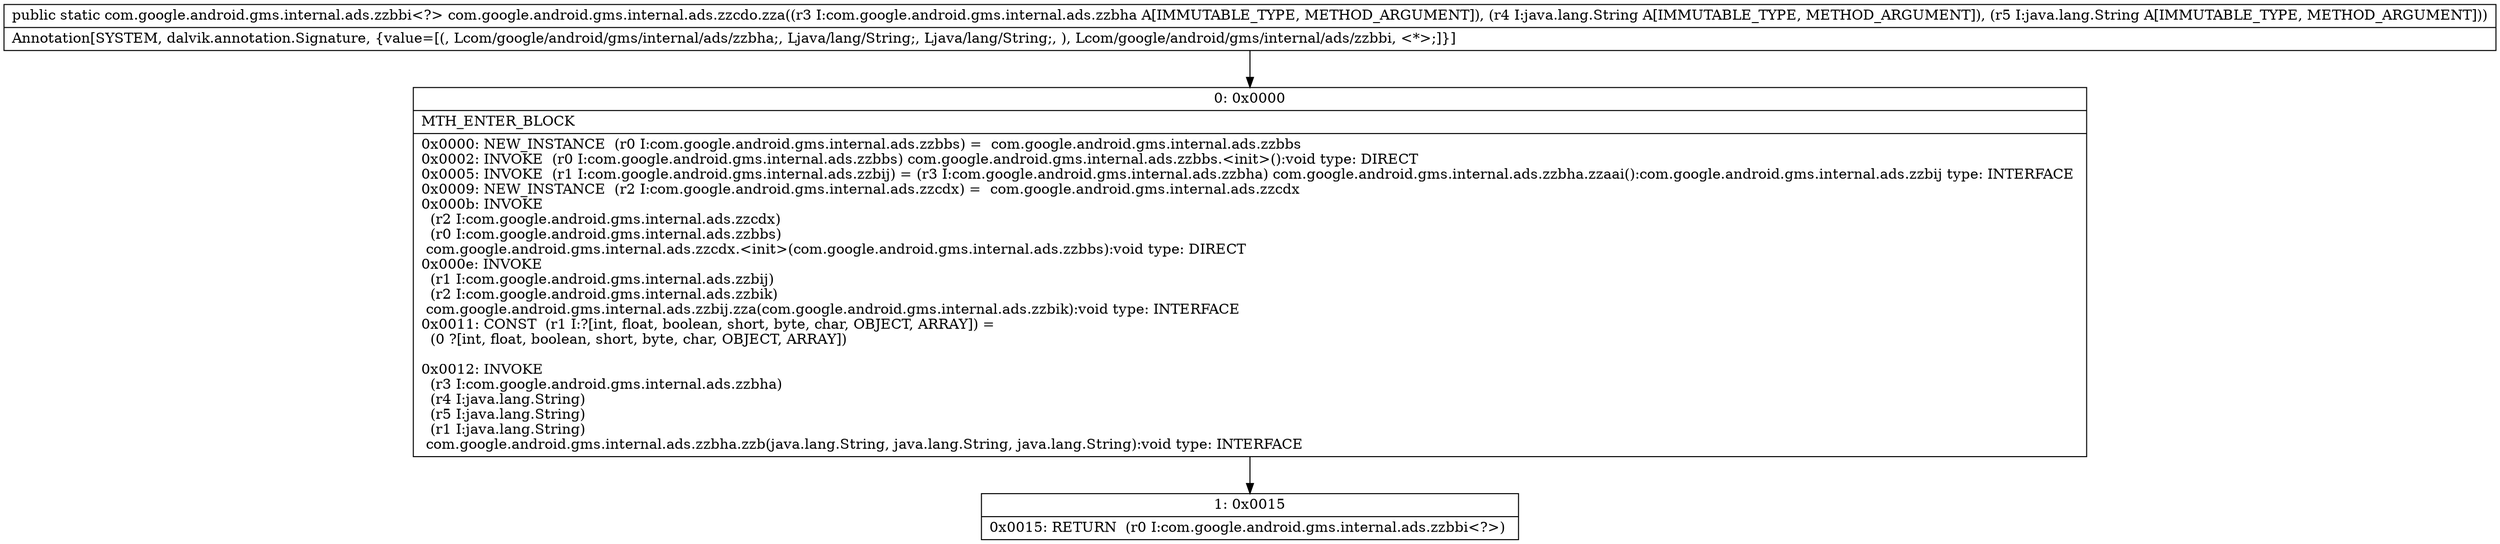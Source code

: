 digraph "CFG forcom.google.android.gms.internal.ads.zzcdo.zza(Lcom\/google\/android\/gms\/internal\/ads\/zzbha;Ljava\/lang\/String;Ljava\/lang\/String;)Lcom\/google\/android\/gms\/internal\/ads\/zzbbi;" {
Node_0 [shape=record,label="{0\:\ 0x0000|MTH_ENTER_BLOCK\l|0x0000: NEW_INSTANCE  (r0 I:com.google.android.gms.internal.ads.zzbbs) =  com.google.android.gms.internal.ads.zzbbs \l0x0002: INVOKE  (r0 I:com.google.android.gms.internal.ads.zzbbs) com.google.android.gms.internal.ads.zzbbs.\<init\>():void type: DIRECT \l0x0005: INVOKE  (r1 I:com.google.android.gms.internal.ads.zzbij) = (r3 I:com.google.android.gms.internal.ads.zzbha) com.google.android.gms.internal.ads.zzbha.zzaai():com.google.android.gms.internal.ads.zzbij type: INTERFACE \l0x0009: NEW_INSTANCE  (r2 I:com.google.android.gms.internal.ads.zzcdx) =  com.google.android.gms.internal.ads.zzcdx \l0x000b: INVOKE  \l  (r2 I:com.google.android.gms.internal.ads.zzcdx)\l  (r0 I:com.google.android.gms.internal.ads.zzbbs)\l com.google.android.gms.internal.ads.zzcdx.\<init\>(com.google.android.gms.internal.ads.zzbbs):void type: DIRECT \l0x000e: INVOKE  \l  (r1 I:com.google.android.gms.internal.ads.zzbij)\l  (r2 I:com.google.android.gms.internal.ads.zzbik)\l com.google.android.gms.internal.ads.zzbij.zza(com.google.android.gms.internal.ads.zzbik):void type: INTERFACE \l0x0011: CONST  (r1 I:?[int, float, boolean, short, byte, char, OBJECT, ARRAY]) = \l  (0 ?[int, float, boolean, short, byte, char, OBJECT, ARRAY])\l \l0x0012: INVOKE  \l  (r3 I:com.google.android.gms.internal.ads.zzbha)\l  (r4 I:java.lang.String)\l  (r5 I:java.lang.String)\l  (r1 I:java.lang.String)\l com.google.android.gms.internal.ads.zzbha.zzb(java.lang.String, java.lang.String, java.lang.String):void type: INTERFACE \l}"];
Node_1 [shape=record,label="{1\:\ 0x0015|0x0015: RETURN  (r0 I:com.google.android.gms.internal.ads.zzbbi\<?\>) \l}"];
MethodNode[shape=record,label="{public static com.google.android.gms.internal.ads.zzbbi\<?\> com.google.android.gms.internal.ads.zzcdo.zza((r3 I:com.google.android.gms.internal.ads.zzbha A[IMMUTABLE_TYPE, METHOD_ARGUMENT]), (r4 I:java.lang.String A[IMMUTABLE_TYPE, METHOD_ARGUMENT]), (r5 I:java.lang.String A[IMMUTABLE_TYPE, METHOD_ARGUMENT]))  | Annotation[SYSTEM, dalvik.annotation.Signature, \{value=[(, Lcom\/google\/android\/gms\/internal\/ads\/zzbha;, Ljava\/lang\/String;, Ljava\/lang\/String;, ), Lcom\/google\/android\/gms\/internal\/ads\/zzbbi, \<*\>;]\}]\l}"];
MethodNode -> Node_0;
Node_0 -> Node_1;
}

